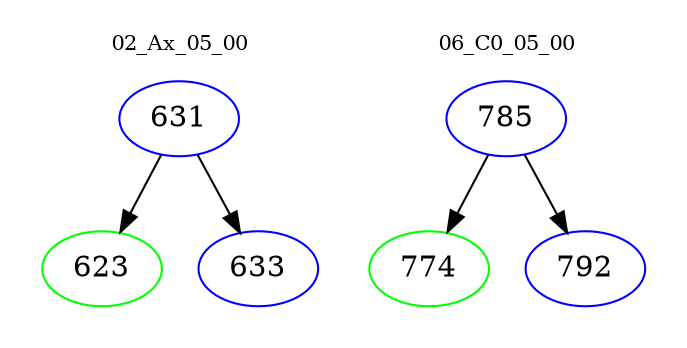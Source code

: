 digraph{
subgraph cluster_0 {
color = white
label = "02_Ax_05_00";
fontsize=10;
T0_631 [label="631", color="blue"]
T0_631 -> T0_623 [color="black"]
T0_623 [label="623", color="green"]
T0_631 -> T0_633 [color="black"]
T0_633 [label="633", color="blue"]
}
subgraph cluster_1 {
color = white
label = "06_C0_05_00";
fontsize=10;
T1_785 [label="785", color="blue"]
T1_785 -> T1_774 [color="black"]
T1_774 [label="774", color="green"]
T1_785 -> T1_792 [color="black"]
T1_792 [label="792", color="blue"]
}
}
